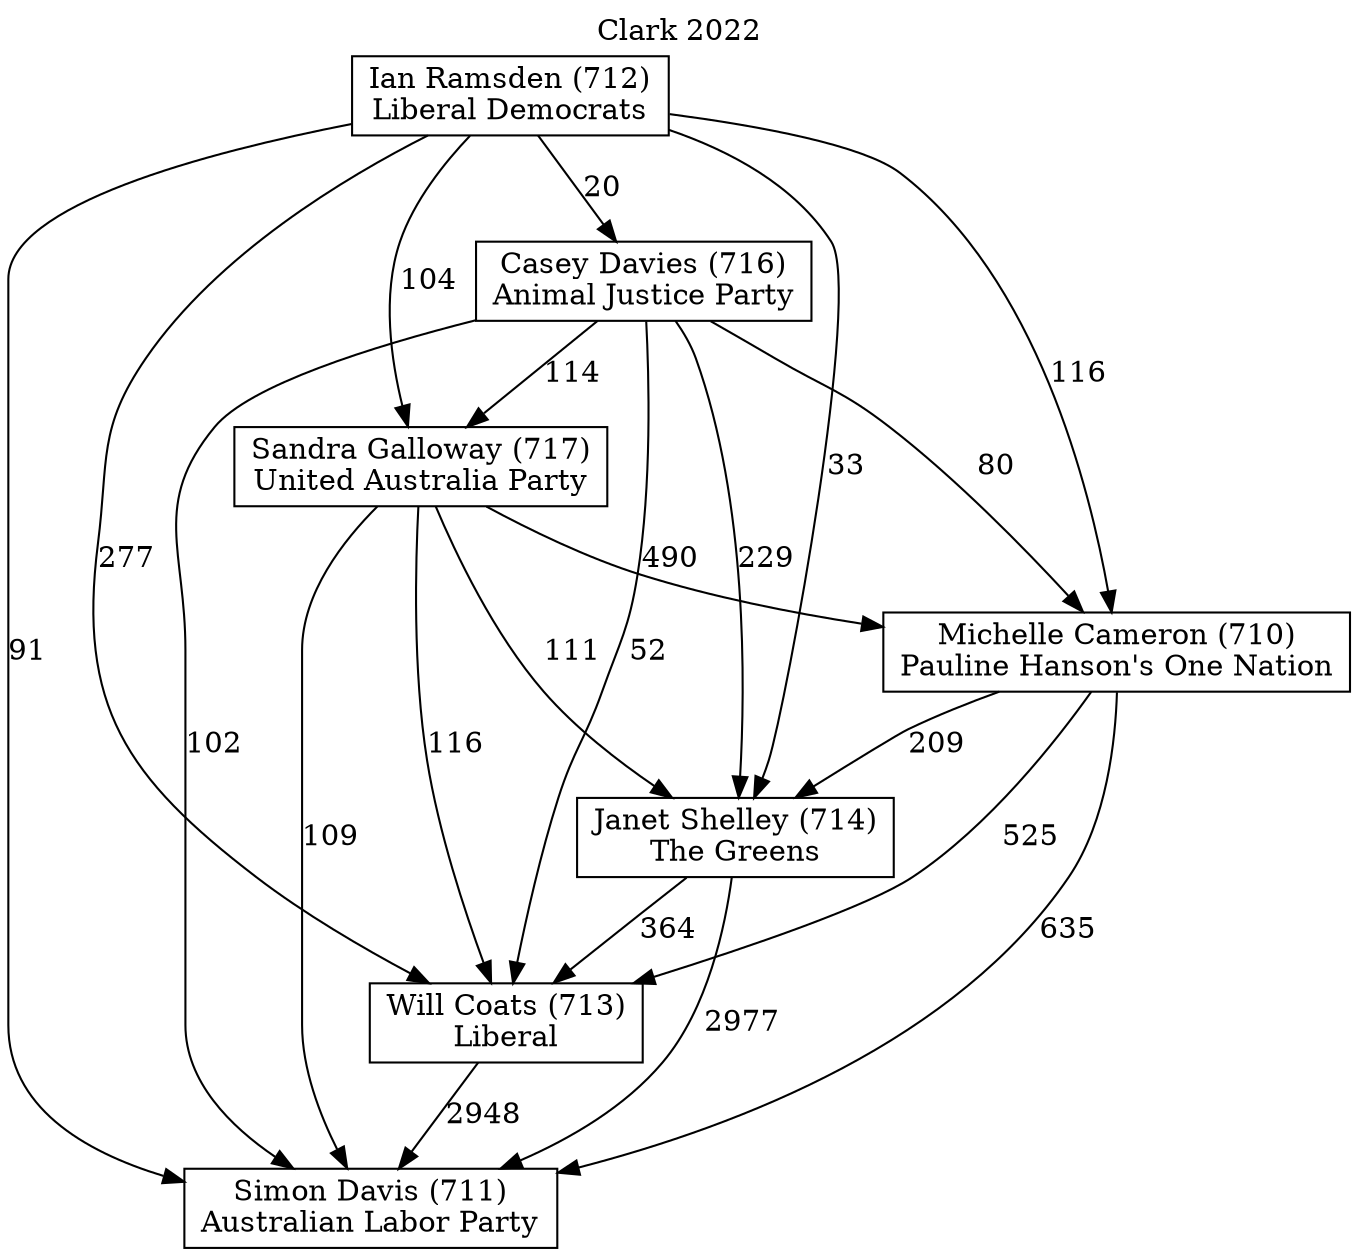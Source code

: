 // House preference flow
digraph "Simon Davis (711)_Clark_2022" {
	graph [label="Clark 2022" labelloc=t mclimit=10]
	node [shape=box]
	"Simon Davis (711)" [label="Simon Davis (711)
Australian Labor Party"]
	"Will Coats (713)" [label="Will Coats (713)
Liberal"]
	"Janet Shelley (714)" [label="Janet Shelley (714)
The Greens"]
	"Michelle Cameron (710)" [label="Michelle Cameron (710)
Pauline Hanson's One Nation"]
	"Sandra Galloway (717)" [label="Sandra Galloway (717)
United Australia Party"]
	"Casey Davies (716)" [label="Casey Davies (716)
Animal Justice Party"]
	"Ian Ramsden (712)" [label="Ian Ramsden (712)
Liberal Democrats"]
	"Will Coats (713)" -> "Simon Davis (711)" [label=2948]
	"Janet Shelley (714)" -> "Will Coats (713)" [label=364]
	"Michelle Cameron (710)" -> "Janet Shelley (714)" [label=209]
	"Sandra Galloway (717)" -> "Michelle Cameron (710)" [label=490]
	"Casey Davies (716)" -> "Sandra Galloway (717)" [label=114]
	"Ian Ramsden (712)" -> "Casey Davies (716)" [label=20]
	"Janet Shelley (714)" -> "Simon Davis (711)" [label=2977]
	"Michelle Cameron (710)" -> "Simon Davis (711)" [label=635]
	"Sandra Galloway (717)" -> "Simon Davis (711)" [label=109]
	"Casey Davies (716)" -> "Simon Davis (711)" [label=102]
	"Ian Ramsden (712)" -> "Simon Davis (711)" [label=91]
	"Ian Ramsden (712)" -> "Sandra Galloway (717)" [label=104]
	"Casey Davies (716)" -> "Michelle Cameron (710)" [label=80]
	"Ian Ramsden (712)" -> "Michelle Cameron (710)" [label=116]
	"Sandra Galloway (717)" -> "Janet Shelley (714)" [label=111]
	"Casey Davies (716)" -> "Janet Shelley (714)" [label=229]
	"Ian Ramsden (712)" -> "Janet Shelley (714)" [label=33]
	"Michelle Cameron (710)" -> "Will Coats (713)" [label=525]
	"Sandra Galloway (717)" -> "Will Coats (713)" [label=116]
	"Casey Davies (716)" -> "Will Coats (713)" [label=52]
	"Ian Ramsden (712)" -> "Will Coats (713)" [label=277]
}
